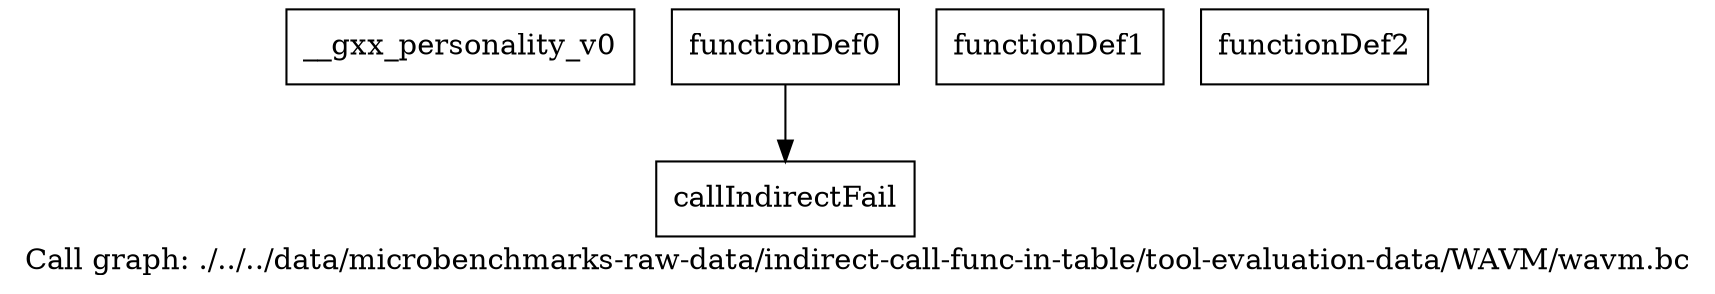 digraph "Call graph: ./../../data/microbenchmarks-raw-data/indirect-call-func-in-table/tool-evaluation-data/WAVM/wavm.bc" {
	label="Call graph: ./../../data/microbenchmarks-raw-data/indirect-call-func-in-table/tool-evaluation-data/WAVM/wavm.bc";

	Node0xb0d7f0 [shape=record,label="{__gxx_personality_v0}"];
	Node0xb14ed0 [shape=record,label="{functionDef0}"];
	Node0xb14ed0 -> Node0xb14f50;
	Node0xb14fd0 [shape=record,label="{functionDef1}"];
	Node0xb15050 [shape=record,label="{functionDef2}"];
	Node0xb14f50 [shape=record,label="{callIndirectFail}"];
}
